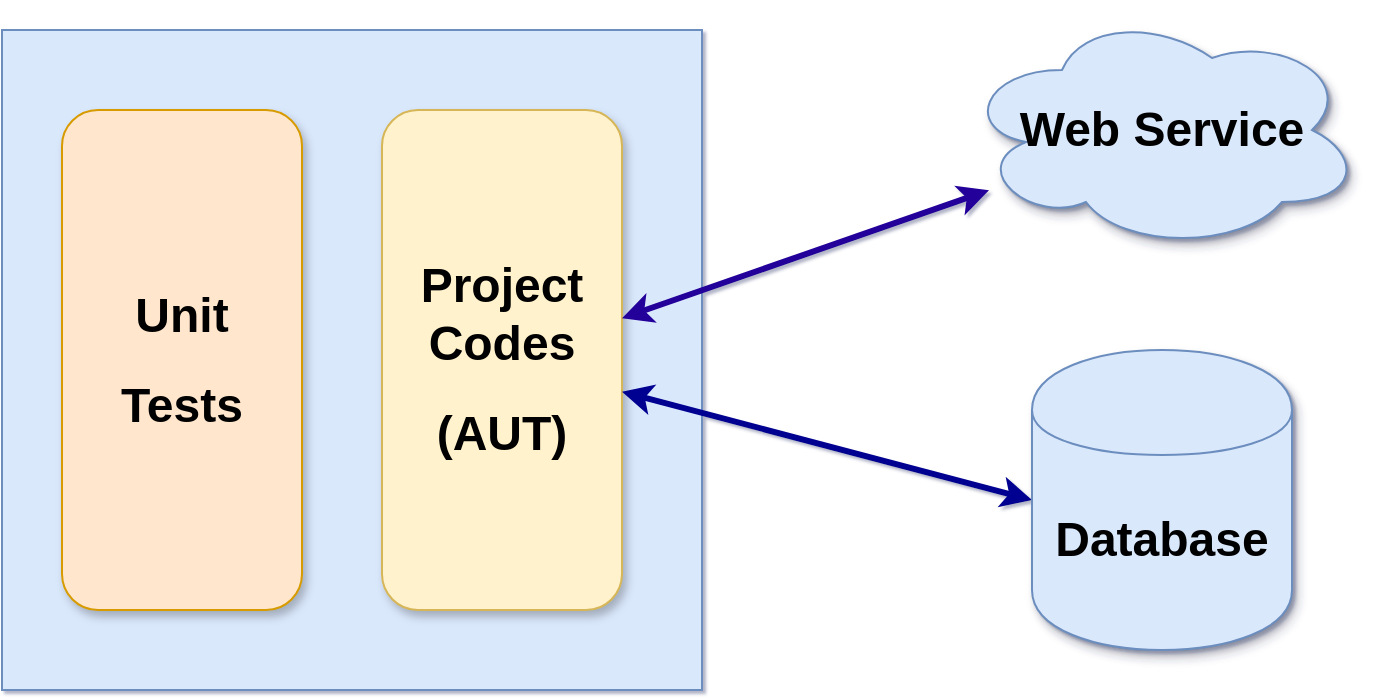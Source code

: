 <mxfile version="13.0.1" type="device"><diagram id="1D7T1xXlECsHNbYVftEV" name="Page-1"><mxGraphModel dx="1412" dy="869" grid="1" gridSize="10" guides="1" tooltips="1" connect="1" arrows="1" fold="1" page="1" pageScale="1" pageWidth="850" pageHeight="1100" math="0" shadow="1"><root><mxCell id="0"/><mxCell id="1" parent="0"/><mxCell id="--UcbUGgUzKi8MVcwghR-1" value="" style="rounded=0;whiteSpace=wrap;html=1;fillColor=#dae8fc;strokeColor=#6c8ebf;" parent="1" vertex="1"><mxGeometry x="90" y="210" width="350" height="330" as="geometry"/></mxCell><mxCell id="--UcbUGgUzKi8MVcwghR-2" value="&lt;h1&gt;Unit&lt;/h1&gt;&lt;h1&gt;Tests&lt;/h1&gt;" style="rounded=1;whiteSpace=wrap;html=1;fillColor=#ffe6cc;strokeColor=#d79b00;shadow=1;comic=0;" parent="1" vertex="1"><mxGeometry x="120" y="250" width="120" height="250" as="geometry"/></mxCell><mxCell id="--UcbUGgUzKi8MVcwghR-3" value="&lt;h1&gt;Project&lt;br&gt;Codes&lt;/h1&gt;&lt;h1&gt;(AUT)&lt;/h1&gt;" style="rounded=1;whiteSpace=wrap;html=1;fillColor=#fff2cc;strokeColor=#d6b656;shadow=1;" parent="1" vertex="1"><mxGeometry x="280" y="250" width="120" height="250" as="geometry"/></mxCell><mxCell id="--UcbUGgUzKi8MVcwghR-8" style="edgeStyle=none;rounded=0;orthogonalLoop=1;jettySize=auto;html=1;startArrow=classic;startFill=1;strokeColor=#000091;strokeWidth=3;exitX=0;exitY=0.5;exitDx=0;exitDy=0;" parent="1" source="--UcbUGgUzKi8MVcwghR-5" target="--UcbUGgUzKi8MVcwghR-3" edge="1"><mxGeometry relative="1" as="geometry"/></mxCell><mxCell id="--UcbUGgUzKi8MVcwghR-5" value="&lt;h1&gt;Database&lt;/h1&gt;" style="shape=cylinder;whiteSpace=wrap;html=1;boundedLbl=1;backgroundOutline=1;shadow=1;comic=0;fillColor=#dae8fc;strokeColor=#6c8ebf;" parent="1" vertex="1"><mxGeometry x="605" y="370" width="130" height="150" as="geometry"/></mxCell><mxCell id="--UcbUGgUzKi8MVcwghR-7" style="rounded=0;orthogonalLoop=1;jettySize=auto;html=1;startArrow=classic;startFill=1;strokeWidth=3;strokeColor=#240099;" parent="1" source="--UcbUGgUzKi8MVcwghR-6" target="--UcbUGgUzKi8MVcwghR-3" edge="1"><mxGeometry relative="1" as="geometry"/></mxCell><mxCell id="--UcbUGgUzKi8MVcwghR-6" value="&lt;h1&gt;Web Service&lt;/h1&gt;" style="ellipse;shape=cloud;whiteSpace=wrap;html=1;shadow=1;comic=0;fillColor=#dae8fc;strokeColor=#6c8ebf;" parent="1" vertex="1"><mxGeometry x="570" y="200" width="200" height="120" as="geometry"/></mxCell></root></mxGraphModel></diagram></mxfile>